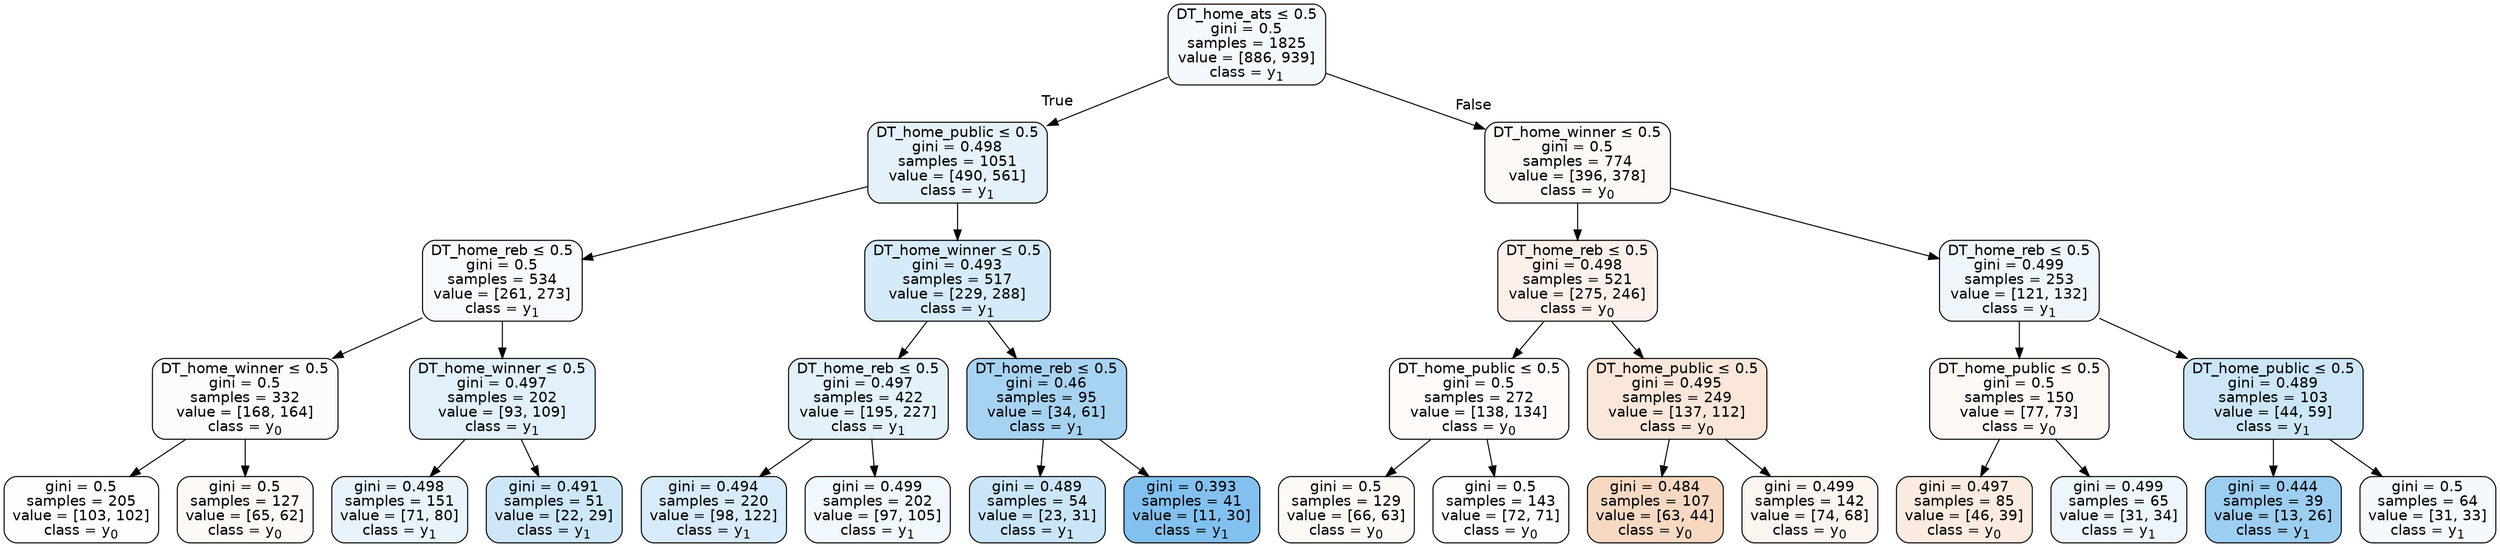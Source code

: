 digraph Tree {
node [shape=box, style="filled, rounded", color="black", fontname=helvetica] ;
edge [fontname=helvetica] ;
0 [label=<DT_home_ats &le; 0.5<br/>gini = 0.5<br/>samples = 1825<br/>value = [886, 939]<br/>class = y<SUB>1</SUB>>, fillcolor="#399de50e"] ;
1 [label=<DT_home_public &le; 0.5<br/>gini = 0.498<br/>samples = 1051<br/>value = [490, 561]<br/>class = y<SUB>1</SUB>>, fillcolor="#399de520"] ;
0 -> 1 [labeldistance=2.5, labelangle=45, headlabel="True"] ;
2 [label=<DT_home_reb &le; 0.5<br/>gini = 0.5<br/>samples = 534<br/>value = [261, 273]<br/>class = y<SUB>1</SUB>>, fillcolor="#399de50b"] ;
1 -> 2 ;
3 [label=<DT_home_winner &le; 0.5<br/>gini = 0.5<br/>samples = 332<br/>value = [168, 164]<br/>class = y<SUB>0</SUB>>, fillcolor="#e5813906"] ;
2 -> 3 ;
4 [label=<gini = 0.5<br/>samples = 205<br/>value = [103, 102]<br/>class = y<SUB>0</SUB>>, fillcolor="#e5813902"] ;
3 -> 4 ;
5 [label=<gini = 0.5<br/>samples = 127<br/>value = [65, 62]<br/>class = y<SUB>0</SUB>>, fillcolor="#e581390c"] ;
3 -> 5 ;
6 [label=<DT_home_winner &le; 0.5<br/>gini = 0.497<br/>samples = 202<br/>value = [93, 109]<br/>class = y<SUB>1</SUB>>, fillcolor="#399de525"] ;
2 -> 6 ;
7 [label=<gini = 0.498<br/>samples = 151<br/>value = [71, 80]<br/>class = y<SUB>1</SUB>>, fillcolor="#399de51d"] ;
6 -> 7 ;
8 [label=<gini = 0.491<br/>samples = 51<br/>value = [22, 29]<br/>class = y<SUB>1</SUB>>, fillcolor="#399de53e"] ;
6 -> 8 ;
9 [label=<DT_home_winner &le; 0.5<br/>gini = 0.493<br/>samples = 517<br/>value = [229, 288]<br/>class = y<SUB>1</SUB>>, fillcolor="#399de534"] ;
1 -> 9 ;
10 [label=<DT_home_reb &le; 0.5<br/>gini = 0.497<br/>samples = 422<br/>value = [195, 227]<br/>class = y<SUB>1</SUB>>, fillcolor="#399de524"] ;
9 -> 10 ;
11 [label=<gini = 0.494<br/>samples = 220<br/>value = [98, 122]<br/>class = y<SUB>1</SUB>>, fillcolor="#399de532"] ;
10 -> 11 ;
12 [label=<gini = 0.499<br/>samples = 202<br/>value = [97, 105]<br/>class = y<SUB>1</SUB>>, fillcolor="#399de513"] ;
10 -> 12 ;
13 [label=<DT_home_reb &le; 0.5<br/>gini = 0.46<br/>samples = 95<br/>value = [34, 61]<br/>class = y<SUB>1</SUB>>, fillcolor="#399de571"] ;
9 -> 13 ;
14 [label=<gini = 0.489<br/>samples = 54<br/>value = [23, 31]<br/>class = y<SUB>1</SUB>>, fillcolor="#399de542"] ;
13 -> 14 ;
15 [label=<gini = 0.393<br/>samples = 41<br/>value = [11, 30]<br/>class = y<SUB>1</SUB>>, fillcolor="#399de5a1"] ;
13 -> 15 ;
16 [label=<DT_home_winner &le; 0.5<br/>gini = 0.5<br/>samples = 774<br/>value = [396, 378]<br/>class = y<SUB>0</SUB>>, fillcolor="#e581390c"] ;
0 -> 16 [labeldistance=2.5, labelangle=-45, headlabel="False"] ;
17 [label=<DT_home_reb &le; 0.5<br/>gini = 0.498<br/>samples = 521<br/>value = [275, 246]<br/>class = y<SUB>0</SUB>>, fillcolor="#e581391b"] ;
16 -> 17 ;
18 [label=<DT_home_public &le; 0.5<br/>gini = 0.5<br/>samples = 272<br/>value = [138, 134]<br/>class = y<SUB>0</SUB>>, fillcolor="#e5813907"] ;
17 -> 18 ;
19 [label=<gini = 0.5<br/>samples = 129<br/>value = [66, 63]<br/>class = y<SUB>0</SUB>>, fillcolor="#e581390c"] ;
18 -> 19 ;
20 [label=<gini = 0.5<br/>samples = 143<br/>value = [72, 71]<br/>class = y<SUB>0</SUB>>, fillcolor="#e5813904"] ;
18 -> 20 ;
21 [label=<DT_home_public &le; 0.5<br/>gini = 0.495<br/>samples = 249<br/>value = [137, 112]<br/>class = y<SUB>0</SUB>>, fillcolor="#e581392f"] ;
17 -> 21 ;
22 [label=<gini = 0.484<br/>samples = 107<br/>value = [63, 44]<br/>class = y<SUB>0</SUB>>, fillcolor="#e581394d"] ;
21 -> 22 ;
23 [label=<gini = 0.499<br/>samples = 142<br/>value = [74, 68]<br/>class = y<SUB>0</SUB>>, fillcolor="#e5813915"] ;
21 -> 23 ;
24 [label=<DT_home_reb &le; 0.5<br/>gini = 0.499<br/>samples = 253<br/>value = [121, 132]<br/>class = y<SUB>1</SUB>>, fillcolor="#399de515"] ;
16 -> 24 ;
25 [label=<DT_home_public &le; 0.5<br/>gini = 0.5<br/>samples = 150<br/>value = [77, 73]<br/>class = y<SUB>0</SUB>>, fillcolor="#e581390d"] ;
24 -> 25 ;
26 [label=<gini = 0.497<br/>samples = 85<br/>value = [46, 39]<br/>class = y<SUB>0</SUB>>, fillcolor="#e5813927"] ;
25 -> 26 ;
27 [label=<gini = 0.499<br/>samples = 65<br/>value = [31, 34]<br/>class = y<SUB>1</SUB>>, fillcolor="#399de517"] ;
25 -> 27 ;
28 [label=<DT_home_public &le; 0.5<br/>gini = 0.489<br/>samples = 103<br/>value = [44, 59]<br/>class = y<SUB>1</SUB>>, fillcolor="#399de541"] ;
24 -> 28 ;
29 [label=<gini = 0.444<br/>samples = 39<br/>value = [13, 26]<br/>class = y<SUB>1</SUB>>, fillcolor="#399de57f"] ;
28 -> 29 ;
30 [label=<gini = 0.5<br/>samples = 64<br/>value = [31, 33]<br/>class = y<SUB>1</SUB>>, fillcolor="#399de50f"] ;
28 -> 30 ;
}
